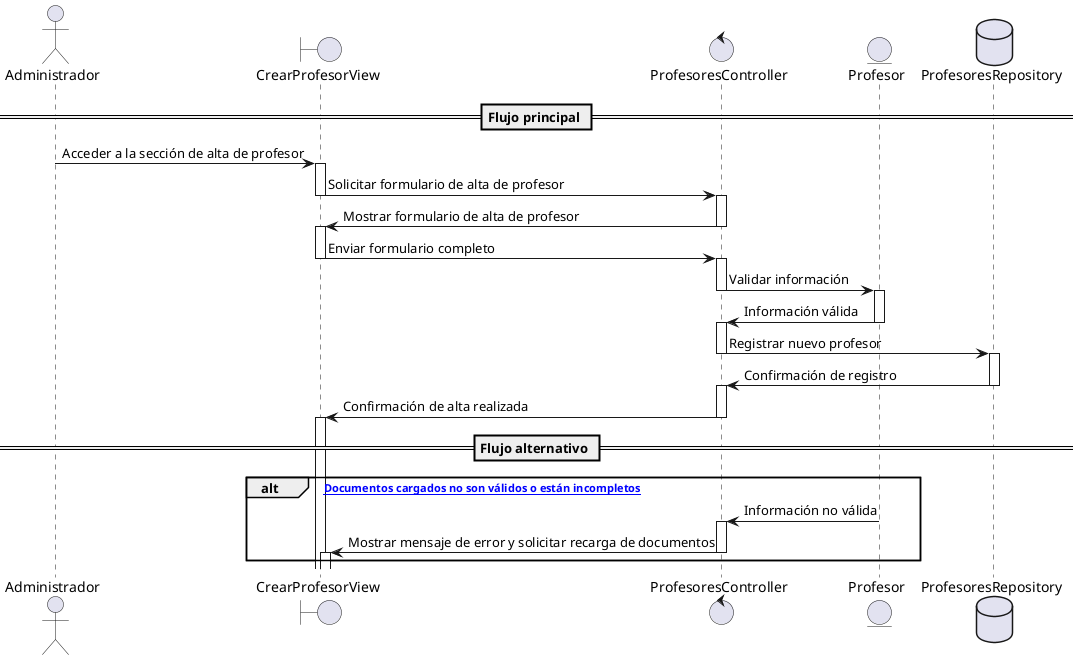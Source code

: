 @startuml
actor Administrador
boundary "CrearProfesorView" as View
control "ProfesoresController" as Controller
entity "Profesor" as Model
database "ProfesoresRepository" as Repository

== Flujo principal ==
Administrador -> View --++: Acceder a la sección de alta de profesor
View -> Controller --++: Solicitar formulario de alta de profesor
Controller -> View --++: Mostrar formulario de alta de profesor
View -> Controller --++: Enviar formulario completo
Controller -> Model --++: Validar información
Model -> Controller --++: Información válida
Controller -> Repository --++: Registrar nuevo profesor
Repository -> Controller --++: Confirmación de registro
Controller -> View --++: Confirmación de alta realizada

== Flujo alternativo ==
alt [D Documentos cargados no son válidos o están incompletos]
    Model -> Controller --++: Información no válida
    Controller -> View --++: Mostrar mensaje de error y solicitar recarga de documentos
end
@enduml
